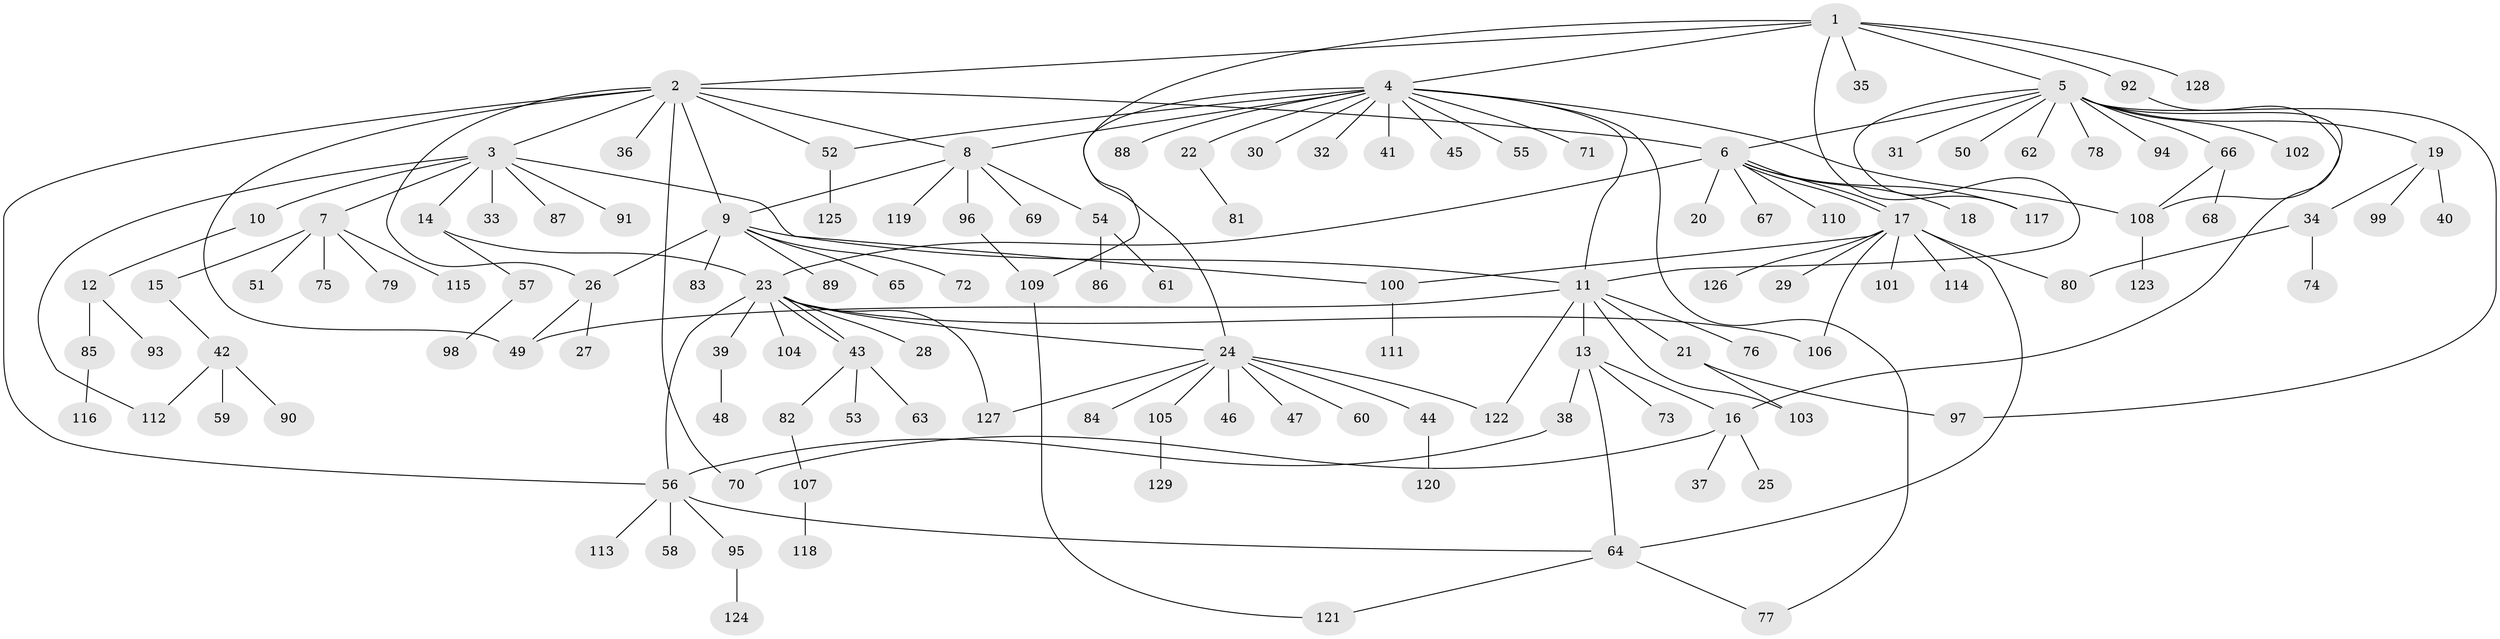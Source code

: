 // Generated by graph-tools (version 1.1) at 2025/14/03/09/25 04:14:30]
// undirected, 129 vertices, 161 edges
graph export_dot {
graph [start="1"]
  node [color=gray90,style=filled];
  1;
  2;
  3;
  4;
  5;
  6;
  7;
  8;
  9;
  10;
  11;
  12;
  13;
  14;
  15;
  16;
  17;
  18;
  19;
  20;
  21;
  22;
  23;
  24;
  25;
  26;
  27;
  28;
  29;
  30;
  31;
  32;
  33;
  34;
  35;
  36;
  37;
  38;
  39;
  40;
  41;
  42;
  43;
  44;
  45;
  46;
  47;
  48;
  49;
  50;
  51;
  52;
  53;
  54;
  55;
  56;
  57;
  58;
  59;
  60;
  61;
  62;
  63;
  64;
  65;
  66;
  67;
  68;
  69;
  70;
  71;
  72;
  73;
  74;
  75;
  76;
  77;
  78;
  79;
  80;
  81;
  82;
  83;
  84;
  85;
  86;
  87;
  88;
  89;
  90;
  91;
  92;
  93;
  94;
  95;
  96;
  97;
  98;
  99;
  100;
  101;
  102;
  103;
  104;
  105;
  106;
  107;
  108;
  109;
  110;
  111;
  112;
  113;
  114;
  115;
  116;
  117;
  118;
  119;
  120;
  121;
  122;
  123;
  124;
  125;
  126;
  127;
  128;
  129;
  1 -- 2;
  1 -- 4;
  1 -- 5;
  1 -- 24;
  1 -- 35;
  1 -- 92;
  1 -- 117;
  1 -- 128;
  2 -- 3;
  2 -- 6;
  2 -- 8;
  2 -- 9;
  2 -- 26;
  2 -- 36;
  2 -- 49;
  2 -- 52;
  2 -- 56;
  2 -- 70;
  3 -- 7;
  3 -- 10;
  3 -- 14;
  3 -- 33;
  3 -- 87;
  3 -- 91;
  3 -- 100;
  3 -- 112;
  4 -- 8;
  4 -- 11;
  4 -- 22;
  4 -- 30;
  4 -- 32;
  4 -- 41;
  4 -- 45;
  4 -- 52;
  4 -- 55;
  4 -- 71;
  4 -- 77;
  4 -- 88;
  4 -- 108;
  4 -- 109;
  5 -- 6;
  5 -- 11;
  5 -- 16;
  5 -- 19;
  5 -- 31;
  5 -- 50;
  5 -- 62;
  5 -- 66;
  5 -- 78;
  5 -- 94;
  5 -- 97;
  5 -- 102;
  6 -- 17;
  6 -- 17;
  6 -- 18;
  6 -- 20;
  6 -- 23;
  6 -- 67;
  6 -- 110;
  6 -- 117;
  7 -- 15;
  7 -- 51;
  7 -- 75;
  7 -- 79;
  7 -- 115;
  8 -- 9;
  8 -- 54;
  8 -- 69;
  8 -- 96;
  8 -- 119;
  9 -- 11;
  9 -- 26;
  9 -- 65;
  9 -- 72;
  9 -- 83;
  9 -- 89;
  10 -- 12;
  11 -- 13;
  11 -- 21;
  11 -- 49;
  11 -- 76;
  11 -- 103;
  11 -- 122;
  12 -- 85;
  12 -- 93;
  13 -- 16;
  13 -- 38;
  13 -- 64;
  13 -- 73;
  14 -- 23;
  14 -- 57;
  15 -- 42;
  16 -- 25;
  16 -- 37;
  16 -- 70;
  17 -- 29;
  17 -- 64;
  17 -- 80;
  17 -- 100;
  17 -- 101;
  17 -- 106;
  17 -- 114;
  17 -- 126;
  19 -- 34;
  19 -- 40;
  19 -- 99;
  21 -- 97;
  21 -- 103;
  22 -- 81;
  23 -- 24;
  23 -- 28;
  23 -- 39;
  23 -- 43;
  23 -- 43;
  23 -- 56;
  23 -- 104;
  23 -- 106;
  23 -- 127;
  24 -- 44;
  24 -- 46;
  24 -- 47;
  24 -- 60;
  24 -- 84;
  24 -- 105;
  24 -- 122;
  24 -- 127;
  26 -- 27;
  26 -- 49;
  34 -- 74;
  34 -- 80;
  38 -- 56;
  39 -- 48;
  42 -- 59;
  42 -- 90;
  42 -- 112;
  43 -- 53;
  43 -- 63;
  43 -- 82;
  44 -- 120;
  52 -- 125;
  54 -- 61;
  54 -- 86;
  56 -- 58;
  56 -- 64;
  56 -- 95;
  56 -- 113;
  57 -- 98;
  64 -- 77;
  64 -- 121;
  66 -- 68;
  66 -- 108;
  82 -- 107;
  85 -- 116;
  92 -- 108;
  95 -- 124;
  96 -- 109;
  100 -- 111;
  105 -- 129;
  107 -- 118;
  108 -- 123;
  109 -- 121;
}
